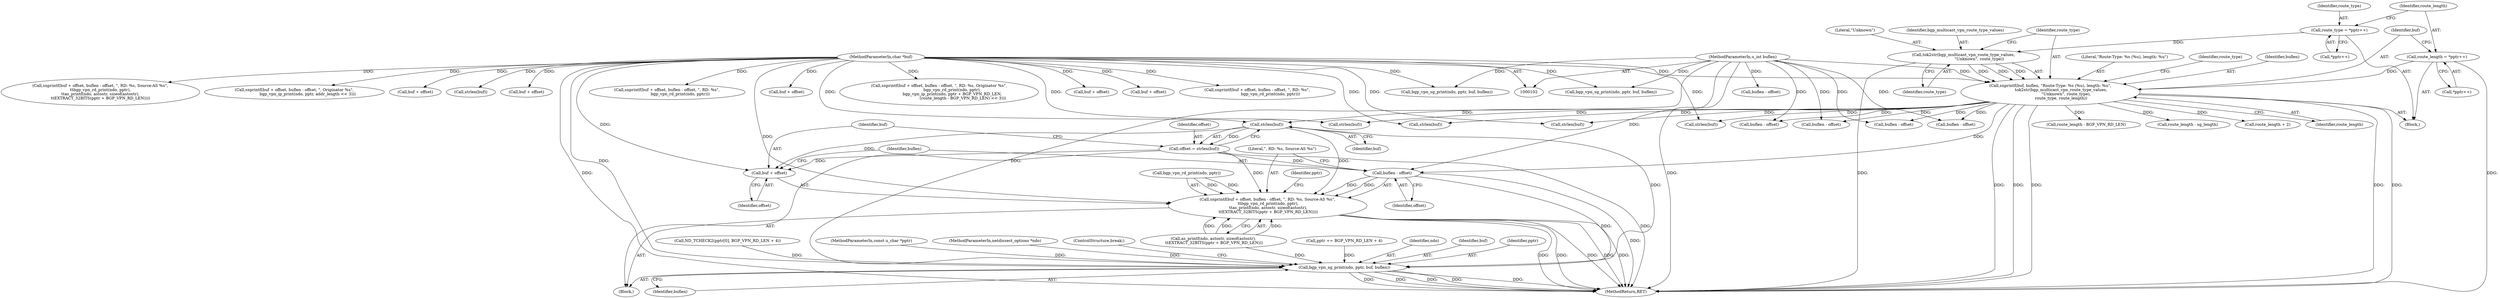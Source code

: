 digraph "0_tcpdump_d515b4b4a300479cdf1a6e0d1bb95bc1f9fee514@API" {
"1000307" [label="(Call,strlen(buf))"];
"1000128" [label="(Call,snprintf(buf, buflen, \"Route-Type: %s (%u), length: %u\",\n                 tok2str(bgp_multicast_vpn_route_type_values,\n                         \"Unknown\", route_type),\n                 route_type, route_length))"];
"1000105" [label="(MethodParameterIn,char *buf)"];
"1000106" [label="(MethodParameterIn,u_int buflen)"];
"1000132" [label="(Call,tok2str(bgp_multicast_vpn_route_type_values,\n                         \"Unknown\", route_type))"];
"1000118" [label="(Call,route_type = *pptr++)"];
"1000123" [label="(Call,route_length = *pptr++)"];
"1000305" [label="(Call,offset = strlen(buf))"];
"1000309" [label="(Call,snprintf(buf + offset, buflen - offset, \", RD: %s, Source-AS %s\",\n \t\tbgp_vpn_rd_print(ndo, pptr),\n \t\tas_printf(ndo, astostr, sizeof(astostr),\n \t\tEXTRACT_32BITS(pptr + BGP_VPN_RD_LEN))))"];
"1000310" [label="(Call,buf + offset)"];
"1000313" [label="(Call,buflen - offset)"];
"1000334" [label="(Call,bgp_vpn_sg_print(ndo, pptr, buf, buflen))"];
"1000185" [label="(Call,snprintf(buf + offset, buflen - offset, \", RD: %s, Source-AS %s\",\n\t\tbgp_vpn_rd_print(ndo, pptr),\n\t\tas_printf(ndo, astostr, sizeof(astostr),\n\t\tEXTRACT_32BITS(pptr + BGP_VPN_RD_LEN))))"];
"1000251" [label="(Call,snprintf(buf + offset, buflen - offset, \", Originator %s\",\n                     bgp_vpn_ip_print(ndo, pptr, addr_length << 3)))"];
"1000217" [label="(Call,buf + offset)"];
"1000135" [label="(Identifier,route_type)"];
"1000119" [label="(Identifier,route_type)"];
"1000274" [label="(Call,strlen(buf))"];
"1000104" [label="(MethodParameterIn,const u_char *pptr)"];
"1000129" [label="(Identifier,buf)"];
"1000128" [label="(Call,snprintf(buf, buflen, \"Route-Type: %s (%u), length: %u\",\n                 tok2str(bgp_multicast_vpn_route_type_values,\n                         \"Unknown\", route_type),\n                 route_type, route_length))"];
"1000103" [label="(MethodParameterIn,netdissect_options *ndo)"];
"1000249" [label="(Call,strlen(buf))"];
"1000311" [label="(Identifier,buf)"];
"1000320" [label="(Call,as_printf(ndo, astostr, sizeof(astostr),\n \t\tEXTRACT_32BITS(pptr + BGP_VPN_RD_LEN)))"];
"1000132" [label="(Call,tok2str(bgp_multicast_vpn_route_type_values,\n                         \"Unknown\", route_type))"];
"1000155" [label="(Call,buflen - offset)"];
"1000317" [label="(Call,bgp_vpn_rd_print(ndo, pptr))"];
"1000315" [label="(Identifier,offset)"];
"1000280" [label="(Call,buflen - offset)"];
"1000130" [label="(Identifier,buflen)"];
"1000277" [label="(Call,buf + offset)"];
"1000232" [label="(Call,bgp_vpn_sg_print(ndo, pptr, buf, buflen))"];
"1000189" [label="(Call,buflen - offset)"];
"1000214" [label="(Call,strlen(buf))"];
"1000216" [label="(Call,snprintf(buf + offset, buflen - offset, \", RD: %s\",\n                     bgp_vpn_rd_print(ndo, pptr)))"];
"1000136" [label="(Identifier,route_type)"];
"1000107" [label="(Block,)"];
"1000125" [label="(Call,*pptr++)"];
"1000334" [label="(Call,bgp_vpn_sg_print(ndo, pptr, buf, buflen))"];
"1000339" [label="(ControlStructure,break;)"];
"1000168" [label="(Call,route_length - BGP_VPN_RD_LEN)"];
"1000140" [label="(Block,)"];
"1000309" [label="(Call,snprintf(buf + offset, buflen - offset, \", RD: %s, Source-AS %s\",\n \t\tbgp_vpn_rd_print(ndo, pptr),\n \t\tas_printf(ndo, astostr, sizeof(astostr),\n \t\tEXTRACT_32BITS(pptr + BGP_VPN_RD_LEN))))"];
"1000314" [label="(Identifier,buflen)"];
"1000330" [label="(Identifier,pptr)"];
"1000338" [label="(Identifier,buflen)"];
"1000290" [label="(Call,bgp_vpn_sg_print(ndo, pptr, buf, buflen))"];
"1000134" [label="(Literal,\"Unknown\")"];
"1000329" [label="(Call,pptr += BGP_VPN_RD_LEN + 4)"];
"1000131" [label="(Literal,\"Route-Type: %s (%u), length: %u\")"];
"1000239" [label="(Call,route_length - sg_length)"];
"1000149" [label="(Call,strlen(buf))"];
"1000312" [label="(Identifier,offset)"];
"1000310" [label="(Call,buf + offset)"];
"1000133" [label="(Identifier,bgp_multicast_vpn_route_type_values)"];
"1000305" [label="(Call,offset = strlen(buf))"];
"1000307" [label="(Call,strlen(buf))"];
"1000344" [label="(Call,route_length + 2)"];
"1000186" [label="(Call,buf + offset)"];
"1000220" [label="(Call,buflen - offset)"];
"1000308" [label="(Identifier,buf)"];
"1000313" [label="(Call,buflen - offset)"];
"1000151" [label="(Call,snprintf(buf + offset, buflen - offset, \", RD: %s, Originator %s\",\n                     bgp_vpn_rd_print(ndo, pptr),\n                     bgp_vpn_ip_print(ndo, pptr + BGP_VPN_RD_LEN,\n                                      (route_length - BGP_VPN_RD_LEN) << 3)))"];
"1000335" [label="(Identifier,ndo)"];
"1000337" [label="(Identifier,buf)"];
"1000183" [label="(Call,strlen(buf))"];
"1000105" [label="(MethodParameterIn,char *buf)"];
"1000316" [label="(Literal,\", RD: %s, Source-AS %s\")"];
"1000152" [label="(Call,buf + offset)"];
"1000139" [label="(Identifier,route_type)"];
"1000137" [label="(Identifier,route_length)"];
"1000252" [label="(Call,buf + offset)"];
"1000120" [label="(Call,*pptr++)"];
"1000336" [label="(Identifier,pptr)"];
"1000106" [label="(MethodParameterIn,u_int buflen)"];
"1000276" [label="(Call,snprintf(buf + offset, buflen - offset, \", RD: %s\",\n                     bgp_vpn_rd_print(ndo, pptr)))"];
"1000118" [label="(Call,route_type = *pptr++)"];
"1000306" [label="(Identifier,offset)"];
"1000351" [label="(MethodReturn,RET)"];
"1000298" [label="(Call,ND_TCHECK2(pptr[0], BGP_VPN_RD_LEN + 4))"];
"1000123" [label="(Call,route_length = *pptr++)"];
"1000124" [label="(Identifier,route_length)"];
"1000255" [label="(Call,buflen - offset)"];
"1000307" -> "1000305"  [label="AST: "];
"1000307" -> "1000308"  [label="CFG: "];
"1000308" -> "1000307"  [label="AST: "];
"1000305" -> "1000307"  [label="CFG: "];
"1000307" -> "1000305"  [label="DDG: "];
"1000128" -> "1000307"  [label="DDG: "];
"1000105" -> "1000307"  [label="DDG: "];
"1000307" -> "1000309"  [label="DDG: "];
"1000307" -> "1000310"  [label="DDG: "];
"1000307" -> "1000334"  [label="DDG: "];
"1000128" -> "1000107"  [label="AST: "];
"1000128" -> "1000137"  [label="CFG: "];
"1000129" -> "1000128"  [label="AST: "];
"1000130" -> "1000128"  [label="AST: "];
"1000131" -> "1000128"  [label="AST: "];
"1000132" -> "1000128"  [label="AST: "];
"1000136" -> "1000128"  [label="AST: "];
"1000137" -> "1000128"  [label="AST: "];
"1000139" -> "1000128"  [label="CFG: "];
"1000128" -> "1000351"  [label="DDG: "];
"1000128" -> "1000351"  [label="DDG: "];
"1000128" -> "1000351"  [label="DDG: "];
"1000128" -> "1000351"  [label="DDG: "];
"1000128" -> "1000351"  [label="DDG: "];
"1000105" -> "1000128"  [label="DDG: "];
"1000106" -> "1000128"  [label="DDG: "];
"1000132" -> "1000128"  [label="DDG: "];
"1000132" -> "1000128"  [label="DDG: "];
"1000132" -> "1000128"  [label="DDG: "];
"1000123" -> "1000128"  [label="DDG: "];
"1000128" -> "1000149"  [label="DDG: "];
"1000128" -> "1000155"  [label="DDG: "];
"1000128" -> "1000168"  [label="DDG: "];
"1000128" -> "1000183"  [label="DDG: "];
"1000128" -> "1000189"  [label="DDG: "];
"1000128" -> "1000214"  [label="DDG: "];
"1000128" -> "1000220"  [label="DDG: "];
"1000128" -> "1000239"  [label="DDG: "];
"1000128" -> "1000274"  [label="DDG: "];
"1000128" -> "1000280"  [label="DDG: "];
"1000128" -> "1000313"  [label="DDG: "];
"1000128" -> "1000344"  [label="DDG: "];
"1000105" -> "1000102"  [label="AST: "];
"1000105" -> "1000351"  [label="DDG: "];
"1000105" -> "1000149"  [label="DDG: "];
"1000105" -> "1000151"  [label="DDG: "];
"1000105" -> "1000152"  [label="DDG: "];
"1000105" -> "1000183"  [label="DDG: "];
"1000105" -> "1000185"  [label="DDG: "];
"1000105" -> "1000186"  [label="DDG: "];
"1000105" -> "1000214"  [label="DDG: "];
"1000105" -> "1000216"  [label="DDG: "];
"1000105" -> "1000217"  [label="DDG: "];
"1000105" -> "1000232"  [label="DDG: "];
"1000105" -> "1000249"  [label="DDG: "];
"1000105" -> "1000251"  [label="DDG: "];
"1000105" -> "1000252"  [label="DDG: "];
"1000105" -> "1000274"  [label="DDG: "];
"1000105" -> "1000276"  [label="DDG: "];
"1000105" -> "1000277"  [label="DDG: "];
"1000105" -> "1000290"  [label="DDG: "];
"1000105" -> "1000309"  [label="DDG: "];
"1000105" -> "1000310"  [label="DDG: "];
"1000105" -> "1000334"  [label="DDG: "];
"1000106" -> "1000102"  [label="AST: "];
"1000106" -> "1000351"  [label="DDG: "];
"1000106" -> "1000155"  [label="DDG: "];
"1000106" -> "1000189"  [label="DDG: "];
"1000106" -> "1000220"  [label="DDG: "];
"1000106" -> "1000232"  [label="DDG: "];
"1000106" -> "1000255"  [label="DDG: "];
"1000106" -> "1000280"  [label="DDG: "];
"1000106" -> "1000290"  [label="DDG: "];
"1000106" -> "1000313"  [label="DDG: "];
"1000106" -> "1000334"  [label="DDG: "];
"1000132" -> "1000135"  [label="CFG: "];
"1000133" -> "1000132"  [label="AST: "];
"1000134" -> "1000132"  [label="AST: "];
"1000135" -> "1000132"  [label="AST: "];
"1000136" -> "1000132"  [label="CFG: "];
"1000132" -> "1000351"  [label="DDG: "];
"1000118" -> "1000132"  [label="DDG: "];
"1000118" -> "1000107"  [label="AST: "];
"1000118" -> "1000120"  [label="CFG: "];
"1000119" -> "1000118"  [label="AST: "];
"1000120" -> "1000118"  [label="AST: "];
"1000124" -> "1000118"  [label="CFG: "];
"1000123" -> "1000107"  [label="AST: "];
"1000123" -> "1000125"  [label="CFG: "];
"1000124" -> "1000123"  [label="AST: "];
"1000125" -> "1000123"  [label="AST: "];
"1000129" -> "1000123"  [label="CFG: "];
"1000123" -> "1000351"  [label="DDG: "];
"1000305" -> "1000140"  [label="AST: "];
"1000306" -> "1000305"  [label="AST: "];
"1000311" -> "1000305"  [label="CFG: "];
"1000305" -> "1000351"  [label="DDG: "];
"1000305" -> "1000309"  [label="DDG: "];
"1000305" -> "1000310"  [label="DDG: "];
"1000305" -> "1000313"  [label="DDG: "];
"1000309" -> "1000140"  [label="AST: "];
"1000309" -> "1000320"  [label="CFG: "];
"1000310" -> "1000309"  [label="AST: "];
"1000313" -> "1000309"  [label="AST: "];
"1000316" -> "1000309"  [label="AST: "];
"1000317" -> "1000309"  [label="AST: "];
"1000320" -> "1000309"  [label="AST: "];
"1000330" -> "1000309"  [label="CFG: "];
"1000309" -> "1000351"  [label="DDG: "];
"1000309" -> "1000351"  [label="DDG: "];
"1000309" -> "1000351"  [label="DDG: "];
"1000309" -> "1000351"  [label="DDG: "];
"1000309" -> "1000351"  [label="DDG: "];
"1000313" -> "1000309"  [label="DDG: "];
"1000313" -> "1000309"  [label="DDG: "];
"1000317" -> "1000309"  [label="DDG: "];
"1000317" -> "1000309"  [label="DDG: "];
"1000320" -> "1000309"  [label="DDG: "];
"1000320" -> "1000309"  [label="DDG: "];
"1000320" -> "1000309"  [label="DDG: "];
"1000310" -> "1000312"  [label="CFG: "];
"1000311" -> "1000310"  [label="AST: "];
"1000312" -> "1000310"  [label="AST: "];
"1000314" -> "1000310"  [label="CFG: "];
"1000313" -> "1000315"  [label="CFG: "];
"1000314" -> "1000313"  [label="AST: "];
"1000315" -> "1000313"  [label="AST: "];
"1000316" -> "1000313"  [label="CFG: "];
"1000313" -> "1000351"  [label="DDG: "];
"1000313" -> "1000334"  [label="DDG: "];
"1000334" -> "1000140"  [label="AST: "];
"1000334" -> "1000338"  [label="CFG: "];
"1000335" -> "1000334"  [label="AST: "];
"1000336" -> "1000334"  [label="AST: "];
"1000337" -> "1000334"  [label="AST: "];
"1000338" -> "1000334"  [label="AST: "];
"1000339" -> "1000334"  [label="CFG: "];
"1000334" -> "1000351"  [label="DDG: "];
"1000334" -> "1000351"  [label="DDG: "];
"1000334" -> "1000351"  [label="DDG: "];
"1000334" -> "1000351"  [label="DDG: "];
"1000334" -> "1000351"  [label="DDG: "];
"1000320" -> "1000334"  [label="DDG: "];
"1000103" -> "1000334"  [label="DDG: "];
"1000298" -> "1000334"  [label="DDG: "];
"1000329" -> "1000334"  [label="DDG: "];
"1000104" -> "1000334"  [label="DDG: "];
}
